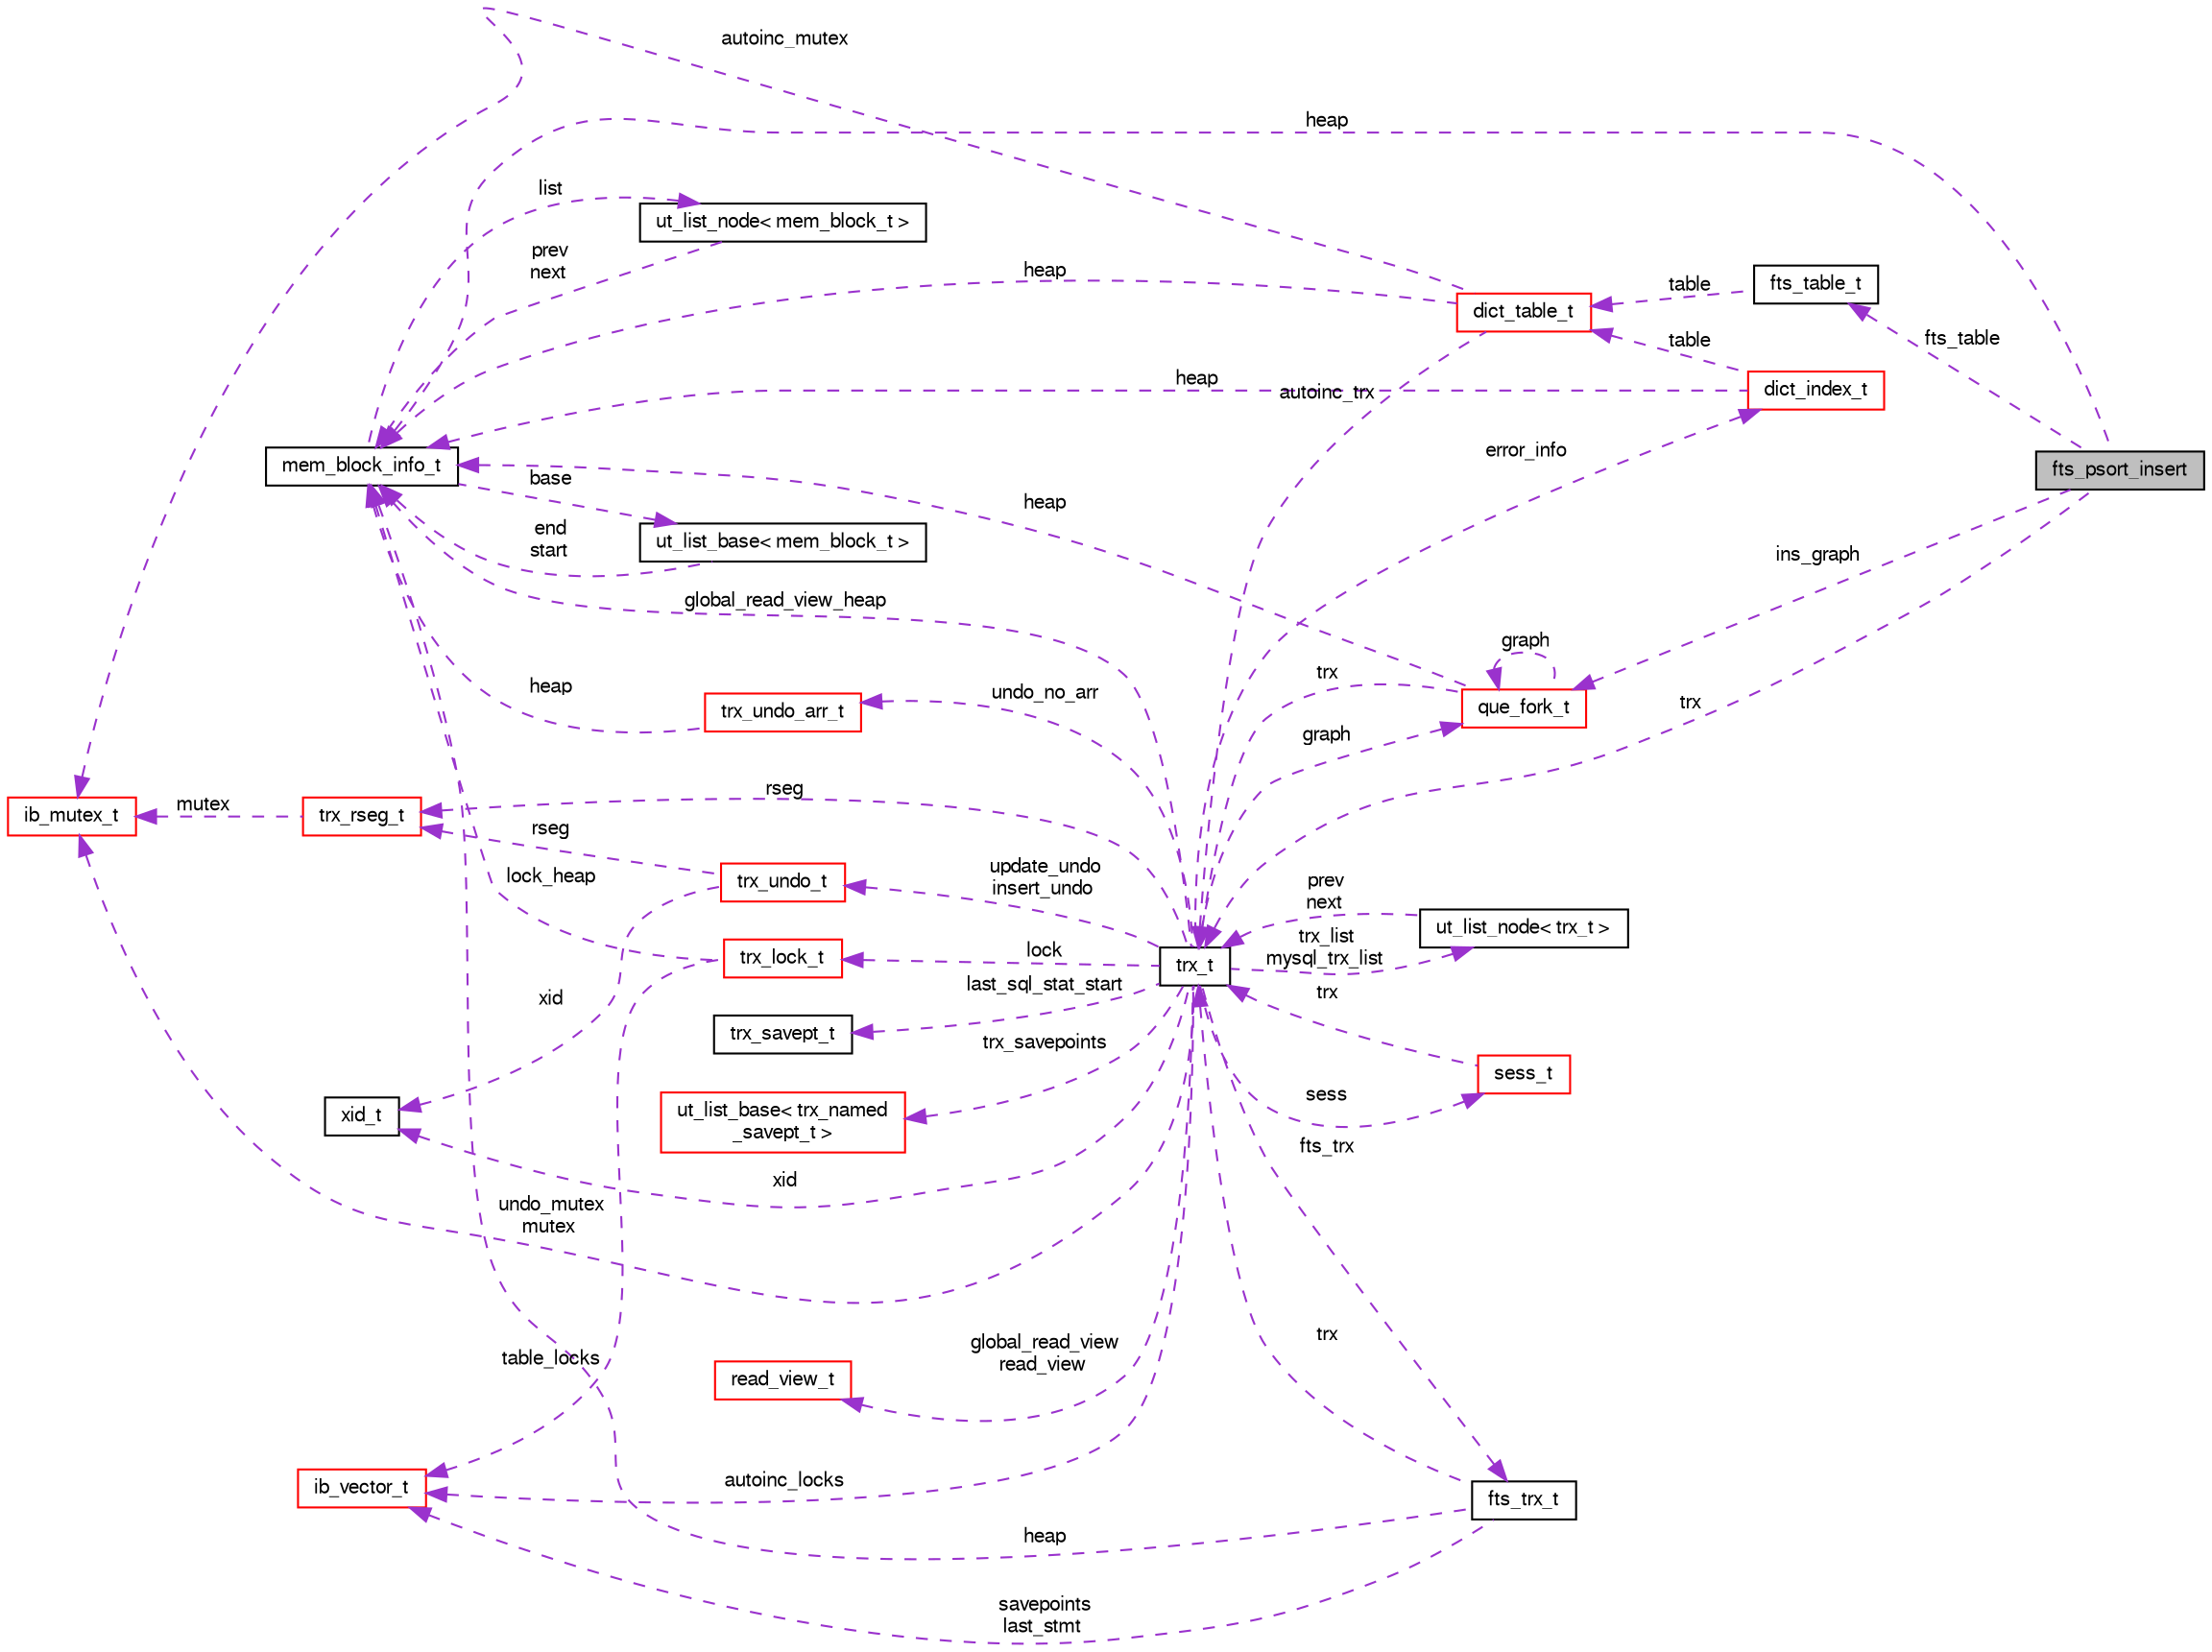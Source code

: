 digraph "fts_psort_insert"
{
  bgcolor="transparent";
  edge [fontname="FreeSans",fontsize="10",labelfontname="FreeSans",labelfontsize="10"];
  node [fontname="FreeSans",fontsize="10",shape=record];
  rankdir="LR";
  Node1 [label="fts_psort_insert",height=0.2,width=0.4,color="black", fillcolor="grey75", style="filled" fontcolor="black"];
  Node2 -> Node1 [dir="back",color="darkorchid3",fontsize="10",style="dashed",label=" heap" ,fontname="FreeSans"];
  Node2 [label="mem_block_info_t",height=0.2,width=0.4,color="black",URL="$structmem__block__info__t.html"];
  Node3 -> Node2 [dir="back",color="darkorchid3",fontsize="10",style="dashed",label=" base" ,fontname="FreeSans"];
  Node3 [label="ut_list_base\< mem_block_t \>",height=0.2,width=0.4,color="black",URL="$structut__list__base.html"];
  Node2 -> Node3 [dir="back",color="darkorchid3",fontsize="10",style="dashed",label=" end\nstart" ,fontname="FreeSans"];
  Node4 -> Node2 [dir="back",color="darkorchid3",fontsize="10",style="dashed",label=" list" ,fontname="FreeSans"];
  Node4 [label="ut_list_node\< mem_block_t \>",height=0.2,width=0.4,color="black",URL="$structut__list__node.html"];
  Node2 -> Node4 [dir="back",color="darkorchid3",fontsize="10",style="dashed",label=" prev\nnext" ,fontname="FreeSans"];
  Node5 -> Node1 [dir="back",color="darkorchid3",fontsize="10",style="dashed",label=" trx" ,fontname="FreeSans"];
  Node5 [label="trx_t",height=0.2,width=0.4,color="black",URL="$structtrx__t.html"];
  Node6 -> Node5 [dir="back",color="darkorchid3",fontsize="10",style="dashed",label=" undo_no_arr" ,fontname="FreeSans"];
  Node6 [label="trx_undo_arr_t",height=0.2,width=0.4,color="red",URL="$structtrx__undo__arr__t.html"];
  Node2 -> Node6 [dir="back",color="darkorchid3",fontsize="10",style="dashed",label=" heap" ,fontname="FreeSans"];
  Node7 -> Node5 [dir="back",color="darkorchid3",fontsize="10",style="dashed",label=" xid" ,fontname="FreeSans"];
  Node7 [label="xid_t",height=0.2,width=0.4,color="black",URL="$structxid__t.html"];
  Node8 -> Node5 [dir="back",color="darkorchid3",fontsize="10",style="dashed",label=" autoinc_locks" ,fontname="FreeSans"];
  Node8 [label="ib_vector_t",height=0.2,width=0.4,color="red",URL="$structib__vector__t.html"];
  Node9 -> Node5 [dir="back",color="darkorchid3",fontsize="10",style="dashed",label=" error_info" ,fontname="FreeSans"];
  Node9 [label="dict_index_t",height=0.2,width=0.4,color="red",URL="$structdict__index__t.html"];
  Node10 -> Node9 [dir="back",color="darkorchid3",fontsize="10",style="dashed",label=" table" ,fontname="FreeSans"];
  Node10 [label="dict_table_t",height=0.2,width=0.4,color="red",URL="$structdict__table__t.html"];
  Node2 -> Node10 [dir="back",color="darkorchid3",fontsize="10",style="dashed",label=" heap" ,fontname="FreeSans"];
  Node5 -> Node10 [dir="back",color="darkorchid3",fontsize="10",style="dashed",label=" autoinc_trx" ,fontname="FreeSans"];
  Node11 -> Node10 [dir="back",color="darkorchid3",fontsize="10",style="dashed",label=" autoinc_mutex" ,fontname="FreeSans"];
  Node11 [label="ib_mutex_t",height=0.2,width=0.4,color="red",URL="$structib__mutex__t.html"];
  Node2 -> Node9 [dir="back",color="darkorchid3",fontsize="10",style="dashed",label=" heap" ,fontname="FreeSans"];
  Node12 -> Node5 [dir="back",color="darkorchid3",fontsize="10",style="dashed",label=" update_undo\ninsert_undo" ,fontname="FreeSans"];
  Node12 [label="trx_undo_t",height=0.2,width=0.4,color="red",URL="$structtrx__undo__t.html"];
  Node7 -> Node12 [dir="back",color="darkorchid3",fontsize="10",style="dashed",label=" xid" ,fontname="FreeSans"];
  Node13 -> Node12 [dir="back",color="darkorchid3",fontsize="10",style="dashed",label=" rseg" ,fontname="FreeSans"];
  Node13 [label="trx_rseg_t",height=0.2,width=0.4,color="red",URL="$structtrx__rseg__t.html"];
  Node11 -> Node13 [dir="back",color="darkorchid3",fontsize="10",style="dashed",label=" mutex" ,fontname="FreeSans"];
  Node2 -> Node5 [dir="back",color="darkorchid3",fontsize="10",style="dashed",label=" global_read_view_heap" ,fontname="FreeSans"];
  Node14 -> Node5 [dir="back",color="darkorchid3",fontsize="10",style="dashed",label=" trx_list\nmysql_trx_list" ,fontname="FreeSans"];
  Node14 [label="ut_list_node\< trx_t \>",height=0.2,width=0.4,color="black",URL="$structut__list__node.html"];
  Node5 -> Node14 [dir="back",color="darkorchid3",fontsize="10",style="dashed",label=" prev\nnext" ,fontname="FreeSans"];
  Node15 -> Node5 [dir="back",color="darkorchid3",fontsize="10",style="dashed",label=" sess" ,fontname="FreeSans"];
  Node15 [label="sess_t",height=0.2,width=0.4,color="red",URL="$structsess__t.html"];
  Node5 -> Node15 [dir="back",color="darkorchid3",fontsize="10",style="dashed",label=" trx" ,fontname="FreeSans"];
  Node16 -> Node5 [dir="back",color="darkorchid3",fontsize="10",style="dashed",label=" fts_trx" ,fontname="FreeSans"];
  Node16 [label="fts_trx_t",height=0.2,width=0.4,color="black",URL="$structfts__trx__t.html"];
  Node8 -> Node16 [dir="back",color="darkorchid3",fontsize="10",style="dashed",label=" savepoints\nlast_stmt" ,fontname="FreeSans"];
  Node2 -> Node16 [dir="back",color="darkorchid3",fontsize="10",style="dashed",label=" heap" ,fontname="FreeSans"];
  Node5 -> Node16 [dir="back",color="darkorchid3",fontsize="10",style="dashed",label=" trx" ,fontname="FreeSans"];
  Node17 -> Node5 [dir="back",color="darkorchid3",fontsize="10",style="dashed",label=" lock" ,fontname="FreeSans"];
  Node17 [label="trx_lock_t",height=0.2,width=0.4,color="red",URL="$structtrx__lock__t.html"];
  Node8 -> Node17 [dir="back",color="darkorchid3",fontsize="10",style="dashed",label=" table_locks" ,fontname="FreeSans"];
  Node2 -> Node17 [dir="back",color="darkorchid3",fontsize="10",style="dashed",label=" lock_heap" ,fontname="FreeSans"];
  Node18 -> Node5 [dir="back",color="darkorchid3",fontsize="10",style="dashed",label=" last_sql_stat_start" ,fontname="FreeSans"];
  Node18 [label="trx_savept_t",height=0.2,width=0.4,color="black",URL="$structtrx__savept__t.html"];
  Node19 -> Node5 [dir="back",color="darkorchid3",fontsize="10",style="dashed",label=" trx_savepoints" ,fontname="FreeSans"];
  Node19 [label="ut_list_base\< trx_named\l_savept_t \>",height=0.2,width=0.4,color="red",URL="$structut__list__base.html"];
  Node11 -> Node5 [dir="back",color="darkorchid3",fontsize="10",style="dashed",label=" undo_mutex\nmutex" ,fontname="FreeSans"];
  Node20 -> Node5 [dir="back",color="darkorchid3",fontsize="10",style="dashed",label=" graph" ,fontname="FreeSans"];
  Node20 [label="que_fork_t",height=0.2,width=0.4,color="red",URL="$structque__fork__t.html"];
  Node2 -> Node20 [dir="back",color="darkorchid3",fontsize="10",style="dashed",label=" heap" ,fontname="FreeSans"];
  Node5 -> Node20 [dir="back",color="darkorchid3",fontsize="10",style="dashed",label=" trx" ,fontname="FreeSans"];
  Node20 -> Node20 [dir="back",color="darkorchid3",fontsize="10",style="dashed",label=" graph" ,fontname="FreeSans"];
  Node13 -> Node5 [dir="back",color="darkorchid3",fontsize="10",style="dashed",label=" rseg" ,fontname="FreeSans"];
  Node21 -> Node5 [dir="back",color="darkorchid3",fontsize="10",style="dashed",label=" global_read_view\nread_view" ,fontname="FreeSans"];
  Node21 [label="read_view_t",height=0.2,width=0.4,color="red",URL="$structread__view__t.html"];
  Node20 -> Node1 [dir="back",color="darkorchid3",fontsize="10",style="dashed",label=" ins_graph" ,fontname="FreeSans"];
  Node22 -> Node1 [dir="back",color="darkorchid3",fontsize="10",style="dashed",label=" fts_table" ,fontname="FreeSans"];
  Node22 [label="fts_table_t",height=0.2,width=0.4,color="black",URL="$structfts__table__t.html"];
  Node10 -> Node22 [dir="back",color="darkorchid3",fontsize="10",style="dashed",label=" table" ,fontname="FreeSans"];
}
